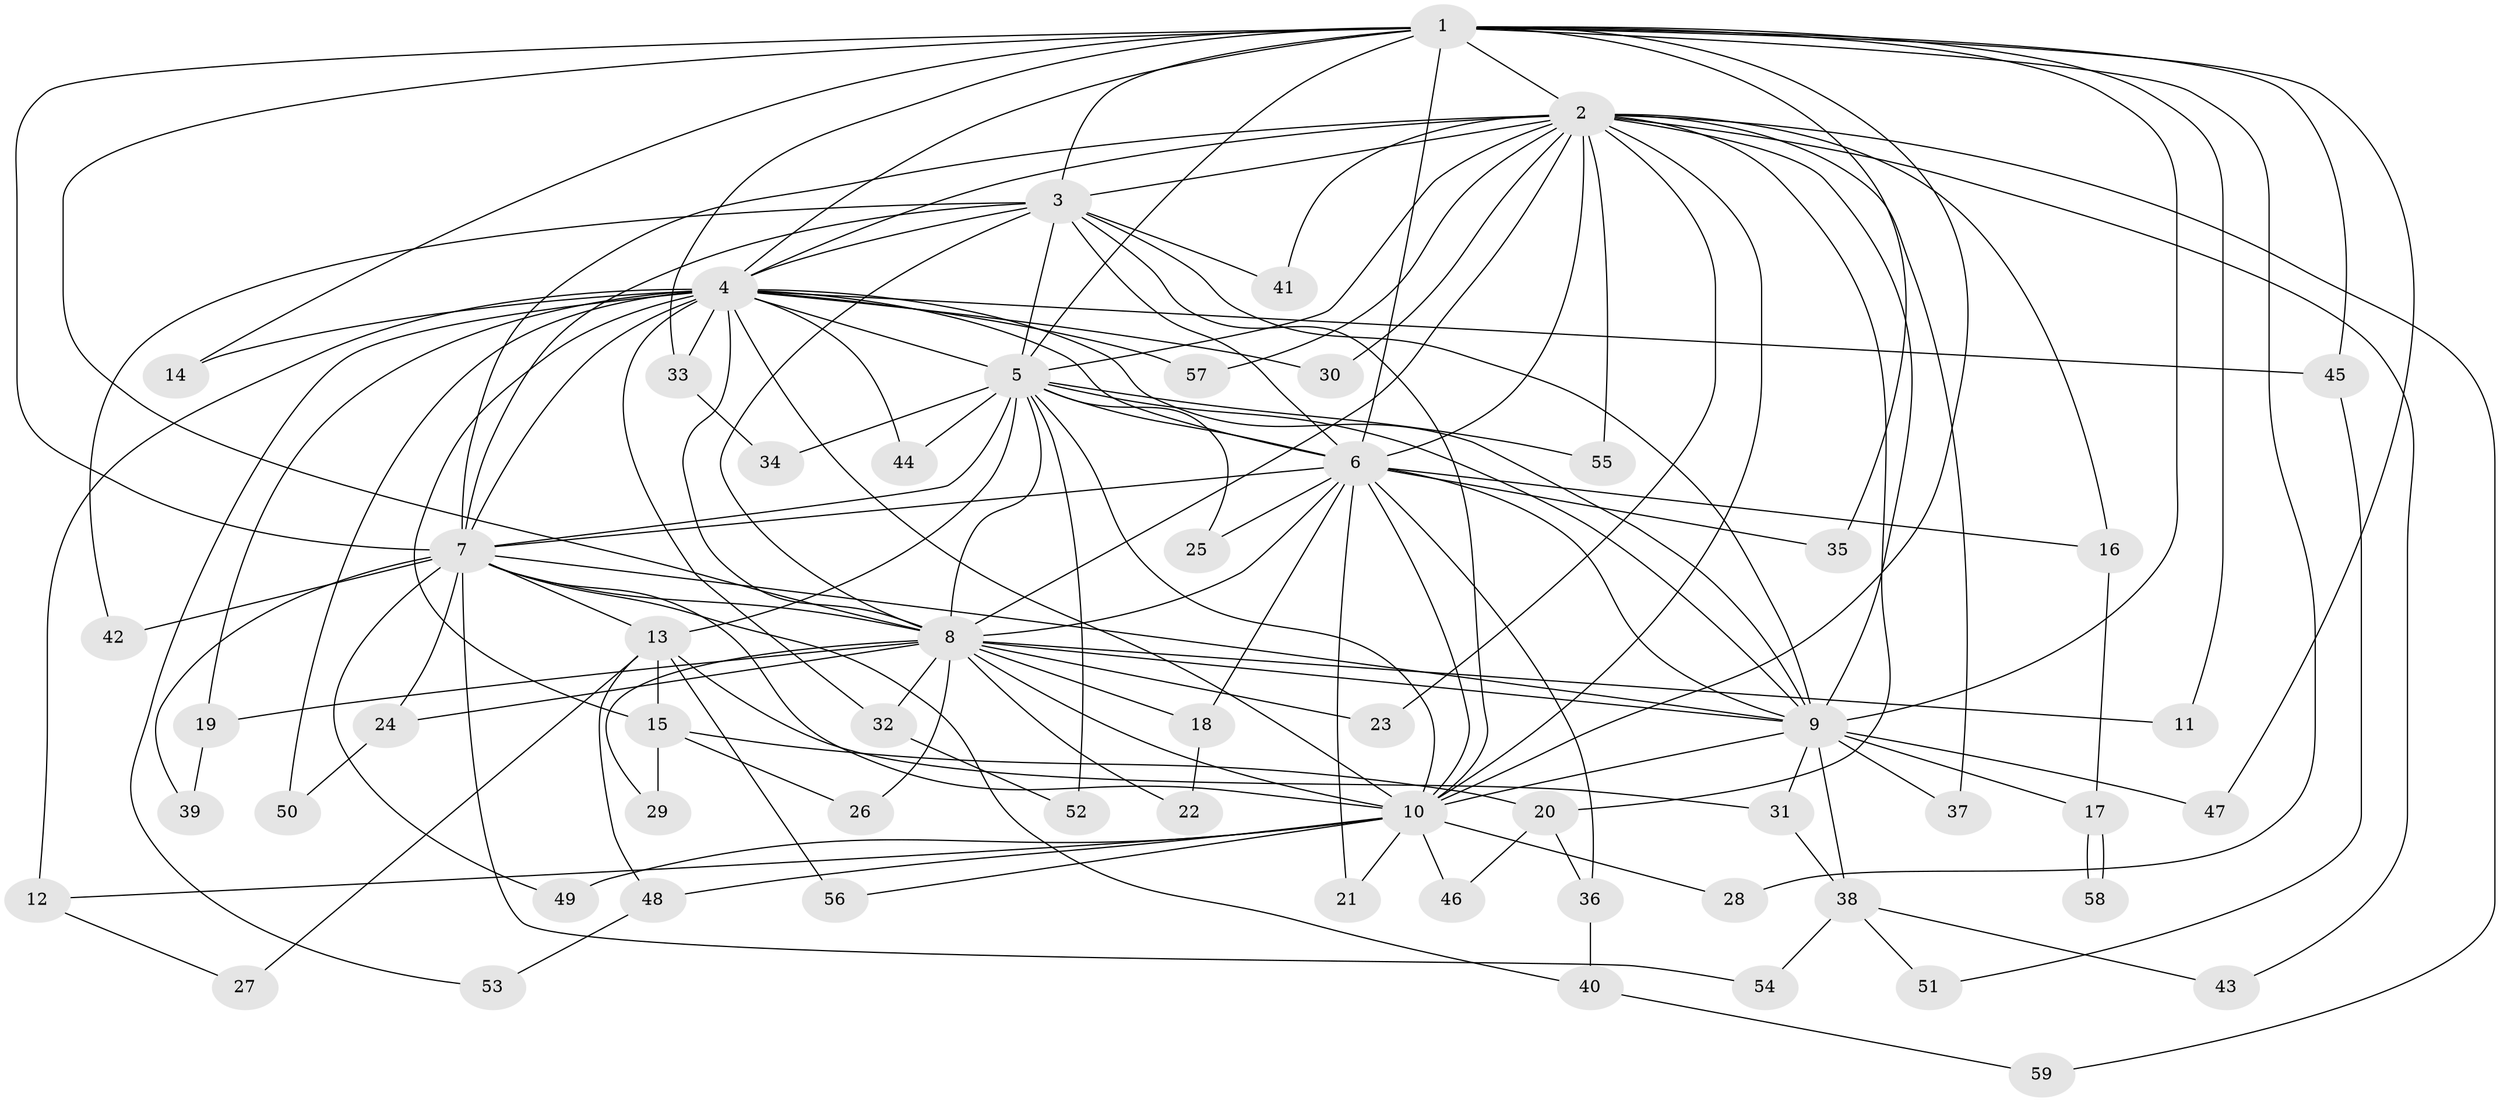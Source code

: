 // coarse degree distribution, {16: 0.046511627906976744, 13: 0.023255813953488372, 18: 0.046511627906976744, 14: 0.023255813953488372, 12: 0.023255813953488372, 2: 0.46511627906976744, 3: 0.23255813953488372, 6: 0.023255813953488372, 5: 0.06976744186046512, 1: 0.046511627906976744}
// Generated by graph-tools (version 1.1) at 2025/51/02/27/25 19:51:43]
// undirected, 59 vertices, 143 edges
graph export_dot {
graph [start="1"]
  node [color=gray90,style=filled];
  1;
  2;
  3;
  4;
  5;
  6;
  7;
  8;
  9;
  10;
  11;
  12;
  13;
  14;
  15;
  16;
  17;
  18;
  19;
  20;
  21;
  22;
  23;
  24;
  25;
  26;
  27;
  28;
  29;
  30;
  31;
  32;
  33;
  34;
  35;
  36;
  37;
  38;
  39;
  40;
  41;
  42;
  43;
  44;
  45;
  46;
  47;
  48;
  49;
  50;
  51;
  52;
  53;
  54;
  55;
  56;
  57;
  58;
  59;
  1 -- 2;
  1 -- 3;
  1 -- 4;
  1 -- 5;
  1 -- 6;
  1 -- 7;
  1 -- 8;
  1 -- 9;
  1 -- 10;
  1 -- 11;
  1 -- 14;
  1 -- 28;
  1 -- 33;
  1 -- 35;
  1 -- 45;
  1 -- 47;
  2 -- 3;
  2 -- 4;
  2 -- 5;
  2 -- 6;
  2 -- 7;
  2 -- 8;
  2 -- 9;
  2 -- 10;
  2 -- 16;
  2 -- 20;
  2 -- 23;
  2 -- 30;
  2 -- 37;
  2 -- 41;
  2 -- 43;
  2 -- 55;
  2 -- 57;
  2 -- 59;
  3 -- 4;
  3 -- 5;
  3 -- 6;
  3 -- 7;
  3 -- 8;
  3 -- 9;
  3 -- 10;
  3 -- 41;
  3 -- 42;
  4 -- 5;
  4 -- 6;
  4 -- 7;
  4 -- 8;
  4 -- 9;
  4 -- 10;
  4 -- 12;
  4 -- 14;
  4 -- 15;
  4 -- 19;
  4 -- 30;
  4 -- 32;
  4 -- 33;
  4 -- 44;
  4 -- 45;
  4 -- 50;
  4 -- 53;
  4 -- 57;
  5 -- 6;
  5 -- 7;
  5 -- 8;
  5 -- 9;
  5 -- 10;
  5 -- 13;
  5 -- 25;
  5 -- 34;
  5 -- 44;
  5 -- 52;
  5 -- 55;
  6 -- 7;
  6 -- 8;
  6 -- 9;
  6 -- 10;
  6 -- 16;
  6 -- 18;
  6 -- 21;
  6 -- 25;
  6 -- 35;
  6 -- 36;
  7 -- 8;
  7 -- 9;
  7 -- 10;
  7 -- 13;
  7 -- 24;
  7 -- 39;
  7 -- 40;
  7 -- 42;
  7 -- 49;
  7 -- 54;
  8 -- 9;
  8 -- 10;
  8 -- 11;
  8 -- 18;
  8 -- 19;
  8 -- 22;
  8 -- 23;
  8 -- 24;
  8 -- 26;
  8 -- 29;
  8 -- 32;
  9 -- 10;
  9 -- 17;
  9 -- 31;
  9 -- 37;
  9 -- 38;
  9 -- 47;
  10 -- 12;
  10 -- 21;
  10 -- 28;
  10 -- 46;
  10 -- 48;
  10 -- 49;
  10 -- 56;
  12 -- 27;
  13 -- 15;
  13 -- 27;
  13 -- 31;
  13 -- 48;
  13 -- 56;
  15 -- 20;
  15 -- 26;
  15 -- 29;
  16 -- 17;
  17 -- 58;
  17 -- 58;
  18 -- 22;
  19 -- 39;
  20 -- 36;
  20 -- 46;
  24 -- 50;
  31 -- 38;
  32 -- 52;
  33 -- 34;
  36 -- 40;
  38 -- 43;
  38 -- 51;
  38 -- 54;
  40 -- 59;
  45 -- 51;
  48 -- 53;
}
